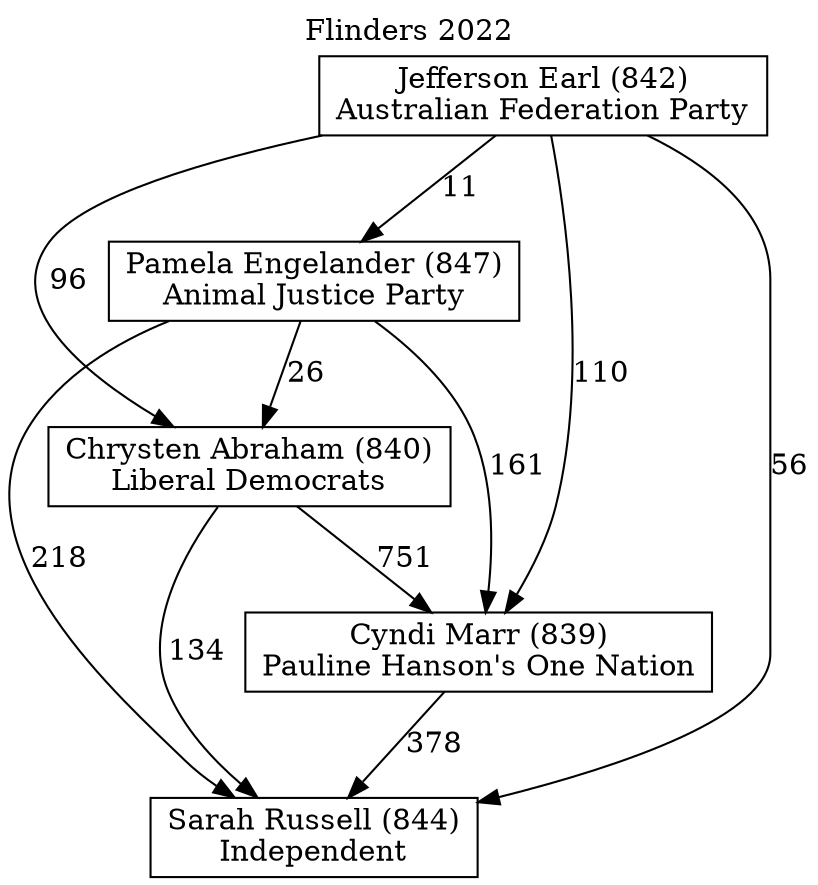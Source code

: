 // House preference flow
digraph "Sarah Russell (844)_Flinders_2022" {
	graph [label="Flinders 2022" labelloc=t mclimit=10]
	node [shape=box]
	"Sarah Russell (844)" [label="Sarah Russell (844)
Independent"]
	"Cyndi Marr (839)" [label="Cyndi Marr (839)
Pauline Hanson's One Nation"]
	"Chrysten Abraham (840)" [label="Chrysten Abraham (840)
Liberal Democrats"]
	"Pamela Engelander (847)" [label="Pamela Engelander (847)
Animal Justice Party"]
	"Jefferson Earl (842)" [label="Jefferson Earl (842)
Australian Federation Party"]
	"Cyndi Marr (839)" -> "Sarah Russell (844)" [label=378]
	"Chrysten Abraham (840)" -> "Cyndi Marr (839)" [label=751]
	"Pamela Engelander (847)" -> "Chrysten Abraham (840)" [label=26]
	"Jefferson Earl (842)" -> "Pamela Engelander (847)" [label=11]
	"Chrysten Abraham (840)" -> "Sarah Russell (844)" [label=134]
	"Pamela Engelander (847)" -> "Sarah Russell (844)" [label=218]
	"Jefferson Earl (842)" -> "Sarah Russell (844)" [label=56]
	"Jefferson Earl (842)" -> "Chrysten Abraham (840)" [label=96]
	"Pamela Engelander (847)" -> "Cyndi Marr (839)" [label=161]
	"Jefferson Earl (842)" -> "Cyndi Marr (839)" [label=110]
}
